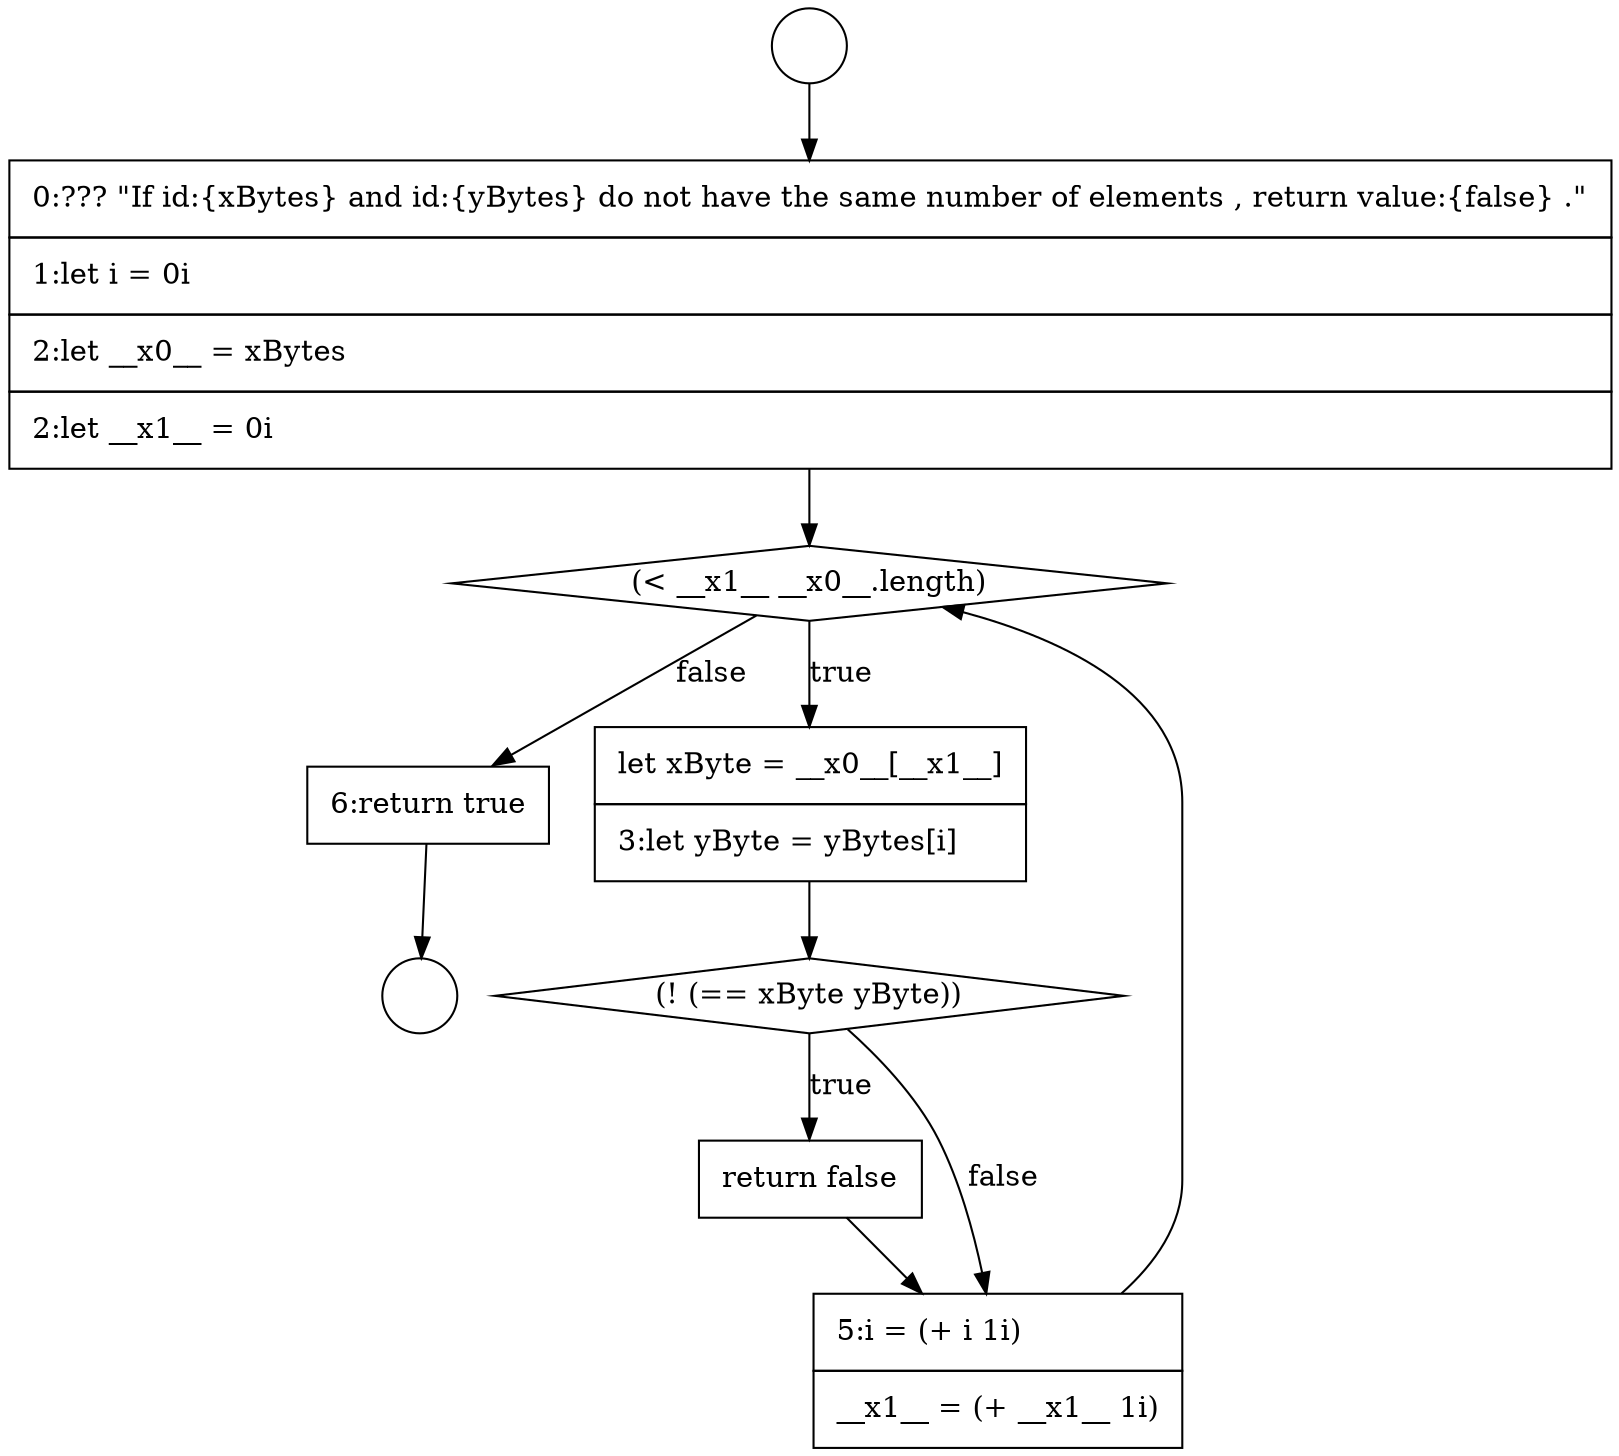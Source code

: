 digraph {
  node17969 [shape=none, margin=0, label=<<font color="black">
    <table border="0" cellborder="1" cellspacing="0" cellpadding="10">
      <tr><td align="left">6:return true</td></tr>
    </table>
  </font>> color="black" fillcolor="white" style=filled]
  node17962 [shape=circle label=" " color="black" fillcolor="white" style=filled]
  node17966 [shape=diamond, label=<<font color="black">(! (== xByte yByte))</font>> color="black" fillcolor="white" style=filled]
  node17967 [shape=none, margin=0, label=<<font color="black">
    <table border="0" cellborder="1" cellspacing="0" cellpadding="10">
      <tr><td align="left">return false</td></tr>
    </table>
  </font>> color="black" fillcolor="white" style=filled]
  node17963 [shape=none, margin=0, label=<<font color="black">
    <table border="0" cellborder="1" cellspacing="0" cellpadding="10">
      <tr><td align="left">0:??? &quot;If id:{xBytes} and id:{yBytes} do not have the same number of elements , return value:{false} .&quot;</td></tr>
      <tr><td align="left">1:let i = 0i</td></tr>
      <tr><td align="left">2:let __x0__ = xBytes</td></tr>
      <tr><td align="left">2:let __x1__ = 0i</td></tr>
    </table>
  </font>> color="black" fillcolor="white" style=filled]
  node17964 [shape=diamond, label=<<font color="black">(&lt; __x1__ __x0__.length)</font>> color="black" fillcolor="white" style=filled]
  node17968 [shape=none, margin=0, label=<<font color="black">
    <table border="0" cellborder="1" cellspacing="0" cellpadding="10">
      <tr><td align="left">5:i = (+ i 1i)</td></tr>
      <tr><td align="left">__x1__ = (+ __x1__ 1i)</td></tr>
    </table>
  </font>> color="black" fillcolor="white" style=filled]
  node17961 [shape=circle label=" " color="black" fillcolor="white" style=filled]
  node17965 [shape=none, margin=0, label=<<font color="black">
    <table border="0" cellborder="1" cellspacing="0" cellpadding="10">
      <tr><td align="left">let xByte = __x0__[__x1__]</td></tr>
      <tr><td align="left">3:let yByte = yBytes[i]</td></tr>
    </table>
  </font>> color="black" fillcolor="white" style=filled]
  node17965 -> node17966 [ color="black"]
  node17963 -> node17964 [ color="black"]
  node17967 -> node17968 [ color="black"]
  node17964 -> node17965 [label=<<font color="black">true</font>> color="black"]
  node17964 -> node17969 [label=<<font color="black">false</font>> color="black"]
  node17966 -> node17967 [label=<<font color="black">true</font>> color="black"]
  node17966 -> node17968 [label=<<font color="black">false</font>> color="black"]
  node17968 -> node17964 [ color="black"]
  node17961 -> node17963 [ color="black"]
  node17969 -> node17962 [ color="black"]
}
